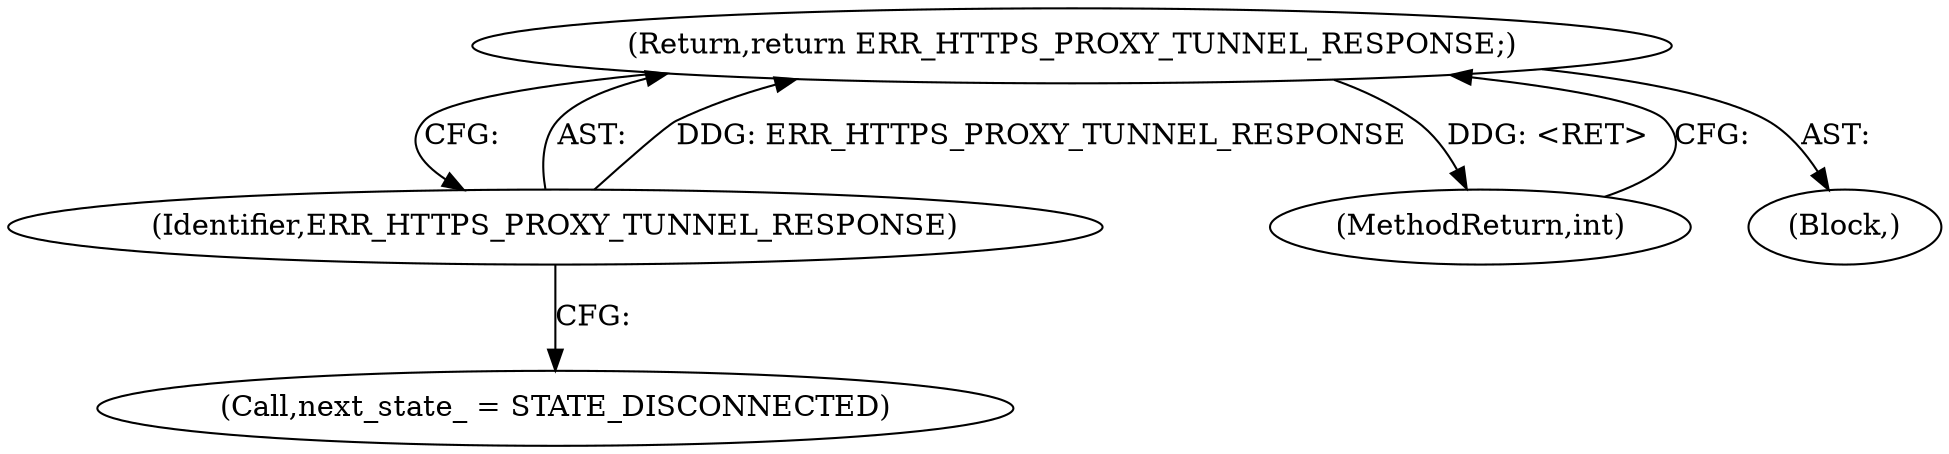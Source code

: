 digraph "1_Chrome_7933c117fd16b192e70609c331641e9112af5e42_1@del" {
"1000155" [label="(Return,return ERR_HTTPS_PROXY_TUNNEL_RESPONSE;)"];
"1000156" [label="(Identifier,ERR_HTTPS_PROXY_TUNNEL_RESPONSE)"];
"1000156" [label="(Identifier,ERR_HTTPS_PROXY_TUNNEL_RESPONSE)"];
"1000152" [label="(Call,next_state_ = STATE_DISCONNECTED)"];
"1000176" [label="(MethodReturn,int)"];
"1000145" [label="(Block,)"];
"1000155" [label="(Return,return ERR_HTTPS_PROXY_TUNNEL_RESPONSE;)"];
"1000155" -> "1000145"  [label="AST: "];
"1000155" -> "1000156"  [label="CFG: "];
"1000156" -> "1000155"  [label="AST: "];
"1000176" -> "1000155"  [label="CFG: "];
"1000155" -> "1000176"  [label="DDG: <RET>"];
"1000156" -> "1000155"  [label="DDG: ERR_HTTPS_PROXY_TUNNEL_RESPONSE"];
"1000156" -> "1000152"  [label="CFG: "];
}
